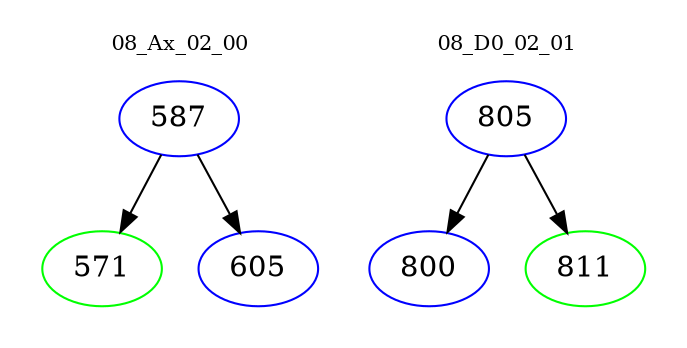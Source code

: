 digraph{
subgraph cluster_0 {
color = white
label = "08_Ax_02_00";
fontsize=10;
T0_587 [label="587", color="blue"]
T0_587 -> T0_571 [color="black"]
T0_571 [label="571", color="green"]
T0_587 -> T0_605 [color="black"]
T0_605 [label="605", color="blue"]
}
subgraph cluster_1 {
color = white
label = "08_D0_02_01";
fontsize=10;
T1_805 [label="805", color="blue"]
T1_805 -> T1_800 [color="black"]
T1_800 [label="800", color="blue"]
T1_805 -> T1_811 [color="black"]
T1_811 [label="811", color="green"]
}
}
